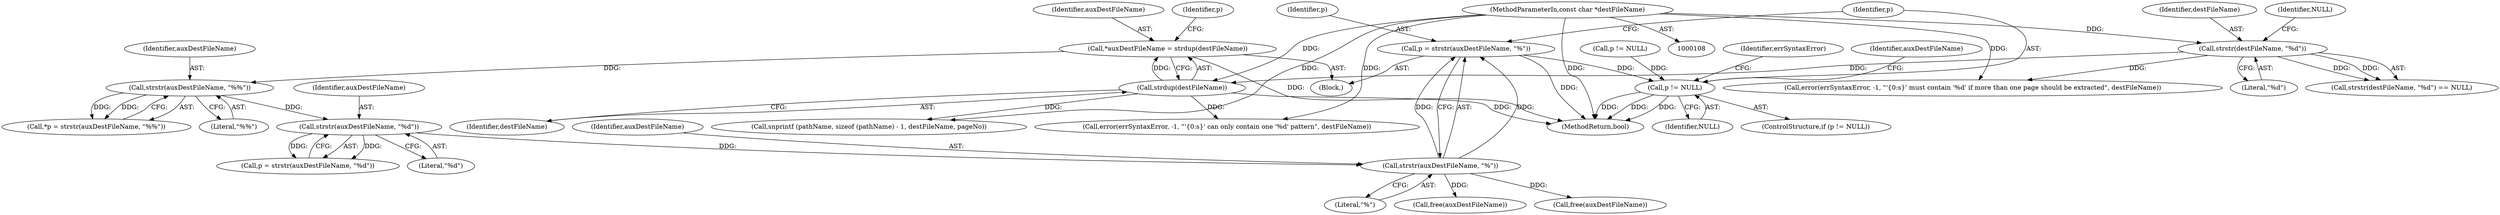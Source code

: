 digraph "0_poppler_61f79b8447c3ac8ab5a26e79e0c28053ffdccf75@API" {
"1000232" [label="(Call,p = strstr(auxDestFileName, \"%\"))"];
"1000234" [label="(Call,strstr(auxDestFileName, \"%\"))"];
"1000220" [label="(Call,strstr(auxDestFileName, \"%d\"))"];
"1000195" [label="(Call,strstr(auxDestFileName, \"%%\"))"];
"1000188" [label="(Call,*auxDestFileName = strdup(destFileName))"];
"1000190" [label="(Call,strdup(destFileName))"];
"1000174" [label="(Call,strstr(destFileName, \"%d\"))"];
"1000110" [label="(MethodParameterIn,const char *destFileName)"];
"1000238" [label="(Call,p != NULL)"];
"1000193" [label="(Call,*p = strstr(auxDestFileName, \"%%\"))"];
"1000195" [label="(Call,strstr(auxDestFileName, \"%%\"))"];
"1000110" [label="(MethodParameterIn,const char *destFileName)"];
"1000236" [label="(Literal,\"%\")"];
"1000179" [label="(Call,error(errSyntaxError, -1, \"'{0:s}' must contain '%d' if more than one page should be extracted\", destFileName))"];
"1000233" [label="(Identifier,p)"];
"1000239" [label="(Identifier,p)"];
"1000232" [label="(Call,p = strstr(auxDestFileName, \"%\"))"];
"1000234" [label="(Call,strstr(auxDestFileName, \"%\"))"];
"1000218" [label="(Call,p = strstr(auxDestFileName, \"%d\"))"];
"1000177" [label="(Identifier,NULL)"];
"1000221" [label="(Identifier,auxDestFileName)"];
"1000265" [label="(Call,snprintf (pathName, sizeof (pathName) - 1, destFileName, pageNo))"];
"1000196" [label="(Identifier,auxDestFileName)"];
"1000248" [label="(Call,free(auxDestFileName))"];
"1000235" [label="(Identifier,auxDestFileName)"];
"1000194" [label="(Identifier,p)"];
"1000242" [label="(Call,error(errSyntaxError, -1, \"'{0:s}' can only contain one '%d' pattern\", destFileName))"];
"1000220" [label="(Call,strstr(auxDestFileName, \"%d\"))"];
"1000238" [label="(Call,p != NULL)"];
"1000176" [label="(Literal,\"%d\")"];
"1000175" [label="(Identifier,destFileName)"];
"1000111" [label="(Block,)"];
"1000174" [label="(Call,strstr(destFileName, \"%d\"))"];
"1000253" [label="(Identifier,auxDestFileName)"];
"1000188" [label="(Call,*auxDestFileName = strdup(destFileName))"];
"1000197" [label="(Literal,\"%%\")"];
"1000237" [label="(ControlStructure,if (p != NULL))"];
"1000315" [label="(MethodReturn,bool)"];
"1000252" [label="(Call,free(auxDestFileName))"];
"1000224" [label="(Call,p != NULL)"];
"1000243" [label="(Identifier,errSyntaxError)"];
"1000189" [label="(Identifier,auxDestFileName)"];
"1000191" [label="(Identifier,destFileName)"];
"1000240" [label="(Identifier,NULL)"];
"1000173" [label="(Call,strstr(destFileName, \"%d\") == NULL)"];
"1000190" [label="(Call,strdup(destFileName))"];
"1000222" [label="(Literal,\"%d\")"];
"1000232" -> "1000111"  [label="AST: "];
"1000232" -> "1000234"  [label="CFG: "];
"1000233" -> "1000232"  [label="AST: "];
"1000234" -> "1000232"  [label="AST: "];
"1000239" -> "1000232"  [label="CFG: "];
"1000232" -> "1000315"  [label="DDG: "];
"1000234" -> "1000232"  [label="DDG: "];
"1000234" -> "1000232"  [label="DDG: "];
"1000232" -> "1000238"  [label="DDG: "];
"1000234" -> "1000236"  [label="CFG: "];
"1000235" -> "1000234"  [label="AST: "];
"1000236" -> "1000234"  [label="AST: "];
"1000220" -> "1000234"  [label="DDG: "];
"1000234" -> "1000248"  [label="DDG: "];
"1000234" -> "1000252"  [label="DDG: "];
"1000220" -> "1000218"  [label="AST: "];
"1000220" -> "1000222"  [label="CFG: "];
"1000221" -> "1000220"  [label="AST: "];
"1000222" -> "1000220"  [label="AST: "];
"1000218" -> "1000220"  [label="CFG: "];
"1000220" -> "1000218"  [label="DDG: "];
"1000220" -> "1000218"  [label="DDG: "];
"1000195" -> "1000220"  [label="DDG: "];
"1000195" -> "1000193"  [label="AST: "];
"1000195" -> "1000197"  [label="CFG: "];
"1000196" -> "1000195"  [label="AST: "];
"1000197" -> "1000195"  [label="AST: "];
"1000193" -> "1000195"  [label="CFG: "];
"1000195" -> "1000193"  [label="DDG: "];
"1000195" -> "1000193"  [label="DDG: "];
"1000188" -> "1000195"  [label="DDG: "];
"1000188" -> "1000111"  [label="AST: "];
"1000188" -> "1000190"  [label="CFG: "];
"1000189" -> "1000188"  [label="AST: "];
"1000190" -> "1000188"  [label="AST: "];
"1000194" -> "1000188"  [label="CFG: "];
"1000188" -> "1000315"  [label="DDG: "];
"1000190" -> "1000188"  [label="DDG: "];
"1000190" -> "1000191"  [label="CFG: "];
"1000191" -> "1000190"  [label="AST: "];
"1000190" -> "1000315"  [label="DDG: "];
"1000174" -> "1000190"  [label="DDG: "];
"1000110" -> "1000190"  [label="DDG: "];
"1000190" -> "1000242"  [label="DDG: "];
"1000190" -> "1000265"  [label="DDG: "];
"1000174" -> "1000173"  [label="AST: "];
"1000174" -> "1000176"  [label="CFG: "];
"1000175" -> "1000174"  [label="AST: "];
"1000176" -> "1000174"  [label="AST: "];
"1000177" -> "1000174"  [label="CFG: "];
"1000174" -> "1000173"  [label="DDG: "];
"1000174" -> "1000173"  [label="DDG: "];
"1000110" -> "1000174"  [label="DDG: "];
"1000174" -> "1000179"  [label="DDG: "];
"1000110" -> "1000108"  [label="AST: "];
"1000110" -> "1000315"  [label="DDG: "];
"1000110" -> "1000179"  [label="DDG: "];
"1000110" -> "1000242"  [label="DDG: "];
"1000110" -> "1000265"  [label="DDG: "];
"1000238" -> "1000237"  [label="AST: "];
"1000238" -> "1000240"  [label="CFG: "];
"1000239" -> "1000238"  [label="AST: "];
"1000240" -> "1000238"  [label="AST: "];
"1000243" -> "1000238"  [label="CFG: "];
"1000253" -> "1000238"  [label="CFG: "];
"1000238" -> "1000315"  [label="DDG: "];
"1000238" -> "1000315"  [label="DDG: "];
"1000238" -> "1000315"  [label="DDG: "];
"1000224" -> "1000238"  [label="DDG: "];
}
